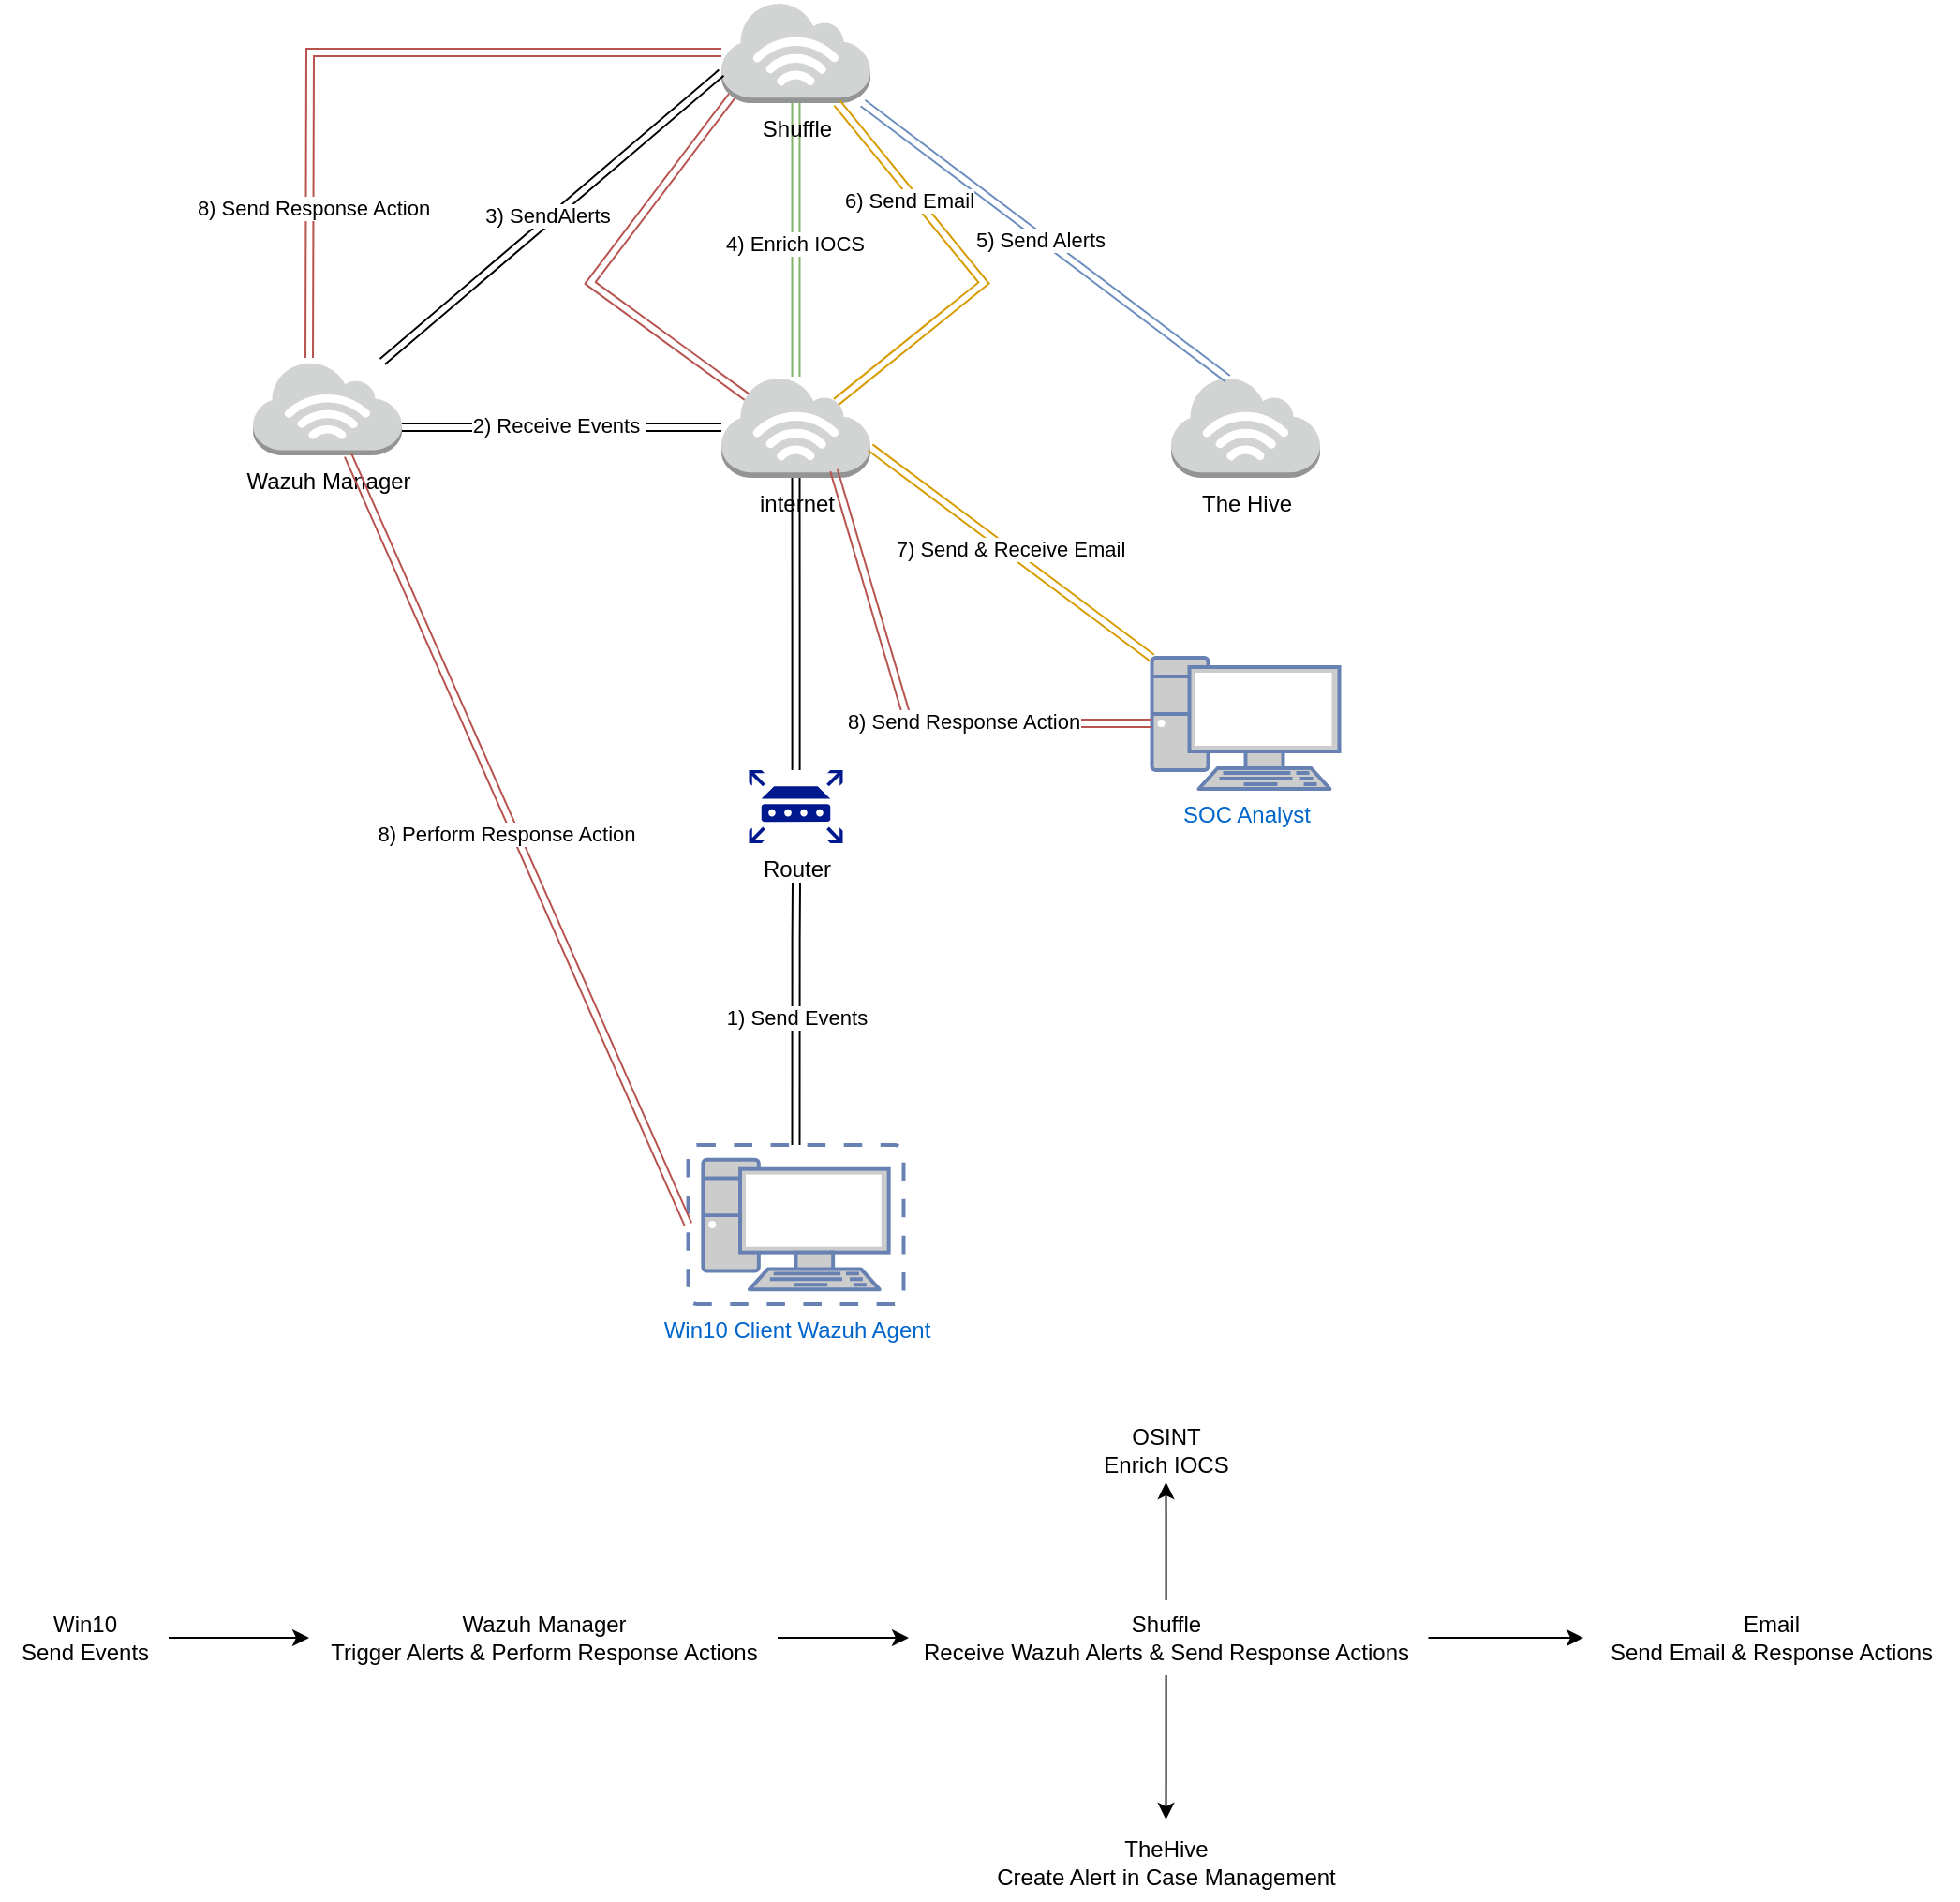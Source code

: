 <mxfile version="22.1.16" type="device">
  <diagram name="Page-1" id="Ui7ZzR2me5jPw9V2pB2A">
    <mxGraphModel dx="1950" dy="1802" grid="1" gridSize="10" guides="1" tooltips="1" connect="1" arrows="1" fold="1" page="1" pageScale="1" pageWidth="850" pageHeight="1100" math="0" shadow="0">
      <root>
        <mxCell id="0" />
        <mxCell id="1" parent="0" />
        <mxCell id="Bo_J6f6JGp_1QR0dRfJA-8" style="edgeStyle=orthogonalEdgeStyle;rounded=0;orthogonalLoop=1;jettySize=auto;html=1;exitX=0.5;exitY=0;exitDx=0;exitDy=0;exitPerimeter=0;startArrow=block;startFill=1;shape=link;" edge="1" parent="1" source="Bo_J6f6JGp_1QR0dRfJA-1">
          <mxGeometry relative="1" as="geometry">
            <mxPoint x="420" y="400" as="targetPoint" />
            <Array as="points">
              <mxPoint x="420" y="430" />
              <mxPoint x="420" y="430" />
            </Array>
          </mxGeometry>
        </mxCell>
        <mxCell id="Bo_J6f6JGp_1QR0dRfJA-9" value="1) Send Events" style="edgeLabel;html=1;align=center;verticalAlign=middle;resizable=0;points=[];" vertex="1" connectable="0" parent="Bo_J6f6JGp_1QR0dRfJA-8">
          <mxGeometry x="-0.024" relative="1" as="geometry">
            <mxPoint as="offset" />
          </mxGeometry>
        </mxCell>
        <mxCell id="Bo_J6f6JGp_1QR0dRfJA-1" value="Win10 Client Wazuh Agent" style="fontColor=#0066CC;verticalAlign=top;verticalLabelPosition=bottom;labelPosition=center;align=center;html=1;outlineConnect=0;fillColor=#CCCCCC;strokeColor=#6881B3;gradientColor=none;gradientDirection=north;strokeWidth=2;shape=mxgraph.networks.virtual_pc;" vertex="1" parent="1">
          <mxGeometry x="362.25" y="540" width="115" height="85" as="geometry" />
        </mxCell>
        <mxCell id="Bo_J6f6JGp_1QR0dRfJA-10" style="edgeStyle=orthogonalEdgeStyle;rounded=0;orthogonalLoop=1;jettySize=auto;html=1;shape=link;" edge="1" parent="1" source="Bo_J6f6JGp_1QR0dRfJA-2" target="Bo_J6f6JGp_1QR0dRfJA-3">
          <mxGeometry relative="1" as="geometry" />
        </mxCell>
        <mxCell id="Bo_J6f6JGp_1QR0dRfJA-2" value="Router" style="sketch=0;aspect=fixed;pointerEvents=1;shadow=0;dashed=0;html=1;strokeColor=none;labelPosition=center;verticalLabelPosition=bottom;verticalAlign=top;align=center;fillColor=#00188D;shape=mxgraph.mscae.enterprise.router" vertex="1" parent="1">
          <mxGeometry x="394.75" y="340" width="50" height="39" as="geometry" />
        </mxCell>
        <mxCell id="Bo_J6f6JGp_1QR0dRfJA-3" value="internet" style="outlineConnect=0;dashed=0;verticalLabelPosition=bottom;verticalAlign=top;align=center;html=1;shape=mxgraph.aws3.internet_3;fillColor=#D2D3D3;gradientColor=none;" vertex="1" parent="1">
          <mxGeometry x="380" y="130" width="79.5" height="54" as="geometry" />
        </mxCell>
        <mxCell id="Bo_J6f6JGp_1QR0dRfJA-4" value="The Hive" style="outlineConnect=0;dashed=0;verticalLabelPosition=bottom;verticalAlign=top;align=center;html=1;shape=mxgraph.aws3.internet_3;fillColor=#D2D3D3;gradientColor=none;" vertex="1" parent="1">
          <mxGeometry x="620" y="130" width="79.5" height="54" as="geometry" />
        </mxCell>
        <mxCell id="Bo_J6f6JGp_1QR0dRfJA-5" value="Wazuh Manager" style="outlineConnect=0;dashed=0;verticalLabelPosition=bottom;verticalAlign=top;align=center;html=1;shape=mxgraph.aws3.internet_3;fillColor=#D2D3D3;gradientColor=none;" vertex="1" parent="1">
          <mxGeometry x="130" y="122" width="79.5" height="50" as="geometry" />
        </mxCell>
        <mxCell id="Bo_J6f6JGp_1QR0dRfJA-13" style="edgeStyle=orthogonalEdgeStyle;rounded=0;orthogonalLoop=1;jettySize=auto;html=1;shape=link;fillColor=#d5e8d4;strokeColor=#82b366;" edge="1" parent="1" source="Bo_J6f6JGp_1QR0dRfJA-6" target="Bo_J6f6JGp_1QR0dRfJA-3">
          <mxGeometry relative="1" as="geometry" />
        </mxCell>
        <mxCell id="Bo_J6f6JGp_1QR0dRfJA-16" value="4) Enrich IOCS" style="edgeLabel;html=1;align=center;verticalAlign=middle;resizable=0;points=[];" vertex="1" connectable="0" parent="Bo_J6f6JGp_1QR0dRfJA-13">
          <mxGeometry x="0.023" y="-1" relative="1" as="geometry">
            <mxPoint as="offset" />
          </mxGeometry>
        </mxCell>
        <mxCell id="Bo_J6f6JGp_1QR0dRfJA-27" style="edgeStyle=orthogonalEdgeStyle;rounded=0;orthogonalLoop=1;jettySize=auto;html=1;shape=link;fillColor=#f8cecc;strokeColor=#b85450;" edge="1" parent="1" source="Bo_J6f6JGp_1QR0dRfJA-6">
          <mxGeometry relative="1" as="geometry">
            <mxPoint x="160" y="120" as="targetPoint" />
          </mxGeometry>
        </mxCell>
        <mxCell id="Bo_J6f6JGp_1QR0dRfJA-28" value="8) Send Response Action" style="edgeLabel;html=1;align=center;verticalAlign=middle;resizable=0;points=[];" vertex="1" connectable="0" parent="Bo_J6f6JGp_1QR0dRfJA-27">
          <mxGeometry x="0.58" y="2" relative="1" as="geometry">
            <mxPoint as="offset" />
          </mxGeometry>
        </mxCell>
        <mxCell id="Bo_J6f6JGp_1QR0dRfJA-6" value="Shuffle" style="outlineConnect=0;dashed=0;verticalLabelPosition=bottom;verticalAlign=top;align=center;html=1;shape=mxgraph.aws3.internet_3;fillColor=#D2D3D3;gradientColor=none;" vertex="1" parent="1">
          <mxGeometry x="380" y="-70" width="79.5" height="54" as="geometry" />
        </mxCell>
        <mxCell id="Bo_J6f6JGp_1QR0dRfJA-7" value="SOC Analyst" style="fontColor=#0066CC;verticalAlign=top;verticalLabelPosition=bottom;labelPosition=center;align=center;html=1;outlineConnect=0;fillColor=#CCCCCC;strokeColor=#6881B3;gradientColor=none;gradientDirection=north;strokeWidth=2;shape=mxgraph.networks.pc;" vertex="1" parent="1">
          <mxGeometry x="609.75" y="280" width="100" height="70" as="geometry" />
        </mxCell>
        <mxCell id="Bo_J6f6JGp_1QR0dRfJA-11" style="edgeStyle=orthogonalEdgeStyle;rounded=0;orthogonalLoop=1;jettySize=auto;html=1;entryX=1;entryY=0.7;entryDx=0;entryDy=0;entryPerimeter=0;shape=link;" edge="1" parent="1" source="Bo_J6f6JGp_1QR0dRfJA-3" target="Bo_J6f6JGp_1QR0dRfJA-5">
          <mxGeometry relative="1" as="geometry" />
        </mxCell>
        <mxCell id="Bo_J6f6JGp_1QR0dRfJA-14" value="2) Receive Events&amp;nbsp;" style="edgeLabel;html=1;align=center;verticalAlign=middle;resizable=0;points=[];" vertex="1" connectable="0" parent="Bo_J6f6JGp_1QR0dRfJA-11">
          <mxGeometry x="0.021" y="-1" relative="1" as="geometry">
            <mxPoint as="offset" />
          </mxGeometry>
        </mxCell>
        <mxCell id="Bo_J6f6JGp_1QR0dRfJA-12" style="rounded=0;orthogonalLoop=1;jettySize=auto;html=1;entryX=0;entryY=0.7;entryDx=0;entryDy=0;entryPerimeter=0;shape=link;" edge="1" parent="1" source="Bo_J6f6JGp_1QR0dRfJA-5" target="Bo_J6f6JGp_1QR0dRfJA-6">
          <mxGeometry relative="1" as="geometry" />
        </mxCell>
        <mxCell id="Bo_J6f6JGp_1QR0dRfJA-15" value="3) SendAlerts" style="edgeLabel;html=1;align=center;verticalAlign=middle;resizable=0;points=[];" vertex="1" connectable="0" parent="Bo_J6f6JGp_1QR0dRfJA-12">
          <mxGeometry x="-0.021" y="2" relative="1" as="geometry">
            <mxPoint y="-1" as="offset" />
          </mxGeometry>
        </mxCell>
        <mxCell id="Bo_J6f6JGp_1QR0dRfJA-17" style="rounded=0;orthogonalLoop=1;jettySize=auto;html=1;entryX=0.38;entryY=0.02;entryDx=0;entryDy=0;entryPerimeter=0;shape=link;fillColor=#dae8fc;strokeColor=#6c8ebf;" edge="1" parent="1" source="Bo_J6f6JGp_1QR0dRfJA-6" target="Bo_J6f6JGp_1QR0dRfJA-4">
          <mxGeometry relative="1" as="geometry" />
        </mxCell>
        <mxCell id="Bo_J6f6JGp_1QR0dRfJA-18" value="5) Send Alerts" style="edgeLabel;html=1;align=center;verticalAlign=middle;resizable=0;points=[];" vertex="1" connectable="0" parent="Bo_J6f6JGp_1QR0dRfJA-17">
          <mxGeometry x="-0.023" y="-1" relative="1" as="geometry">
            <mxPoint as="offset" />
          </mxGeometry>
        </mxCell>
        <mxCell id="Bo_J6f6JGp_1QR0dRfJA-19" style="rounded=0;orthogonalLoop=1;jettySize=auto;html=1;entryX=0.77;entryY=0.25;entryDx=0;entryDy=0;entryPerimeter=0;shape=link;fillColor=#ffe6cc;strokeColor=#d79b00;" edge="1" parent="1" source="Bo_J6f6JGp_1QR0dRfJA-6" target="Bo_J6f6JGp_1QR0dRfJA-3">
          <mxGeometry relative="1" as="geometry">
            <Array as="points">
              <mxPoint x="520" y="80" />
            </Array>
          </mxGeometry>
        </mxCell>
        <mxCell id="Bo_J6f6JGp_1QR0dRfJA-21" value="6) Send Email" style="edgeLabel;html=1;align=center;verticalAlign=middle;resizable=0;points=[];" vertex="1" connectable="0" parent="Bo_J6f6JGp_1QR0dRfJA-19">
          <mxGeometry x="-0.429" y="-3" relative="1" as="geometry">
            <mxPoint as="offset" />
          </mxGeometry>
        </mxCell>
        <mxCell id="Bo_J6f6JGp_1QR0dRfJA-20" style="rounded=0;orthogonalLoop=1;jettySize=auto;html=1;exitX=1;exitY=0.7;exitDx=0;exitDy=0;exitPerimeter=0;entryX=0;entryY=0;entryDx=0;entryDy=0;entryPerimeter=0;shape=link;fillColor=#ffe6cc;strokeColor=#d79b00;" edge="1" parent="1" source="Bo_J6f6JGp_1QR0dRfJA-3" target="Bo_J6f6JGp_1QR0dRfJA-7">
          <mxGeometry relative="1" as="geometry" />
        </mxCell>
        <mxCell id="Bo_J6f6JGp_1QR0dRfJA-22" value="7) Send &amp;amp; Receive Email" style="edgeLabel;html=1;align=center;verticalAlign=middle;resizable=0;points=[];" vertex="1" connectable="0" parent="Bo_J6f6JGp_1QR0dRfJA-20">
          <mxGeometry x="-0.02" y="1" relative="1" as="geometry">
            <mxPoint as="offset" />
          </mxGeometry>
        </mxCell>
        <mxCell id="Bo_J6f6JGp_1QR0dRfJA-23" style="rounded=0;orthogonalLoop=1;jettySize=auto;html=1;entryX=0.755;entryY=0.926;entryDx=0;entryDy=0;entryPerimeter=0;shape=link;fillColor=#f8cecc;strokeColor=#b85450;" edge="1" parent="1" source="Bo_J6f6JGp_1QR0dRfJA-7" target="Bo_J6f6JGp_1QR0dRfJA-3">
          <mxGeometry relative="1" as="geometry">
            <Array as="points">
              <mxPoint x="480" y="315" />
            </Array>
          </mxGeometry>
        </mxCell>
        <mxCell id="Bo_J6f6JGp_1QR0dRfJA-24" value="8) Send Response Action" style="edgeLabel;html=1;align=center;verticalAlign=middle;resizable=0;points=[];" vertex="1" connectable="0" parent="Bo_J6f6JGp_1QR0dRfJA-23">
          <mxGeometry x="-0.255" y="-1" relative="1" as="geometry">
            <mxPoint as="offset" />
          </mxGeometry>
        </mxCell>
        <mxCell id="Bo_J6f6JGp_1QR0dRfJA-25" style="rounded=0;orthogonalLoop=1;jettySize=auto;html=1;exitX=0.17;exitY=0.2;exitDx=0;exitDy=0;exitPerimeter=0;entryX=0.07;entryY=0.93;entryDx=0;entryDy=0;entryPerimeter=0;shape=link;fillColor=#f8cecc;strokeColor=#b85450;" edge="1" parent="1" source="Bo_J6f6JGp_1QR0dRfJA-3" target="Bo_J6f6JGp_1QR0dRfJA-6">
          <mxGeometry relative="1" as="geometry">
            <Array as="points">
              <mxPoint x="310" y="80" />
            </Array>
          </mxGeometry>
        </mxCell>
        <mxCell id="Bo_J6f6JGp_1QR0dRfJA-29" style="rounded=0;orthogonalLoop=1;jettySize=auto;html=1;entryX=0;entryY=0.5;entryDx=0;entryDy=0;entryPerimeter=0;shape=link;fillColor=#f8cecc;strokeColor=#b85450;" edge="1" parent="1" source="Bo_J6f6JGp_1QR0dRfJA-5" target="Bo_J6f6JGp_1QR0dRfJA-1">
          <mxGeometry relative="1" as="geometry" />
        </mxCell>
        <mxCell id="Bo_J6f6JGp_1QR0dRfJA-30" value="8) Perform Response Action" style="edgeLabel;html=1;align=center;verticalAlign=middle;resizable=0;points=[];" vertex="1" connectable="0" parent="Bo_J6f6JGp_1QR0dRfJA-29">
          <mxGeometry x="-0.028" y="-5" relative="1" as="geometry">
            <mxPoint as="offset" />
          </mxGeometry>
        </mxCell>
        <mxCell id="Bo_J6f6JGp_1QR0dRfJA-32" style="edgeStyle=orthogonalEdgeStyle;rounded=0;orthogonalLoop=1;jettySize=auto;html=1;" edge="1" parent="1" source="Bo_J6f6JGp_1QR0dRfJA-31">
          <mxGeometry relative="1" as="geometry">
            <mxPoint x="160" y="803" as="targetPoint" />
          </mxGeometry>
        </mxCell>
        <mxCell id="Bo_J6f6JGp_1QR0dRfJA-31" value="Win10&lt;br&gt;Send Events" style="text;html=1;align=center;verticalAlign=middle;resizable=0;points=[];autosize=1;strokeColor=none;fillColor=none;" vertex="1" parent="1">
          <mxGeometry x="-5" y="783" width="90" height="40" as="geometry" />
        </mxCell>
        <mxCell id="Bo_J6f6JGp_1QR0dRfJA-34" style="edgeStyle=orthogonalEdgeStyle;rounded=0;orthogonalLoop=1;jettySize=auto;html=1;" edge="1" parent="1" source="Bo_J6f6JGp_1QR0dRfJA-33">
          <mxGeometry relative="1" as="geometry">
            <mxPoint x="480" y="803" as="targetPoint" />
          </mxGeometry>
        </mxCell>
        <mxCell id="Bo_J6f6JGp_1QR0dRfJA-33" value="Wazuh Manager&lt;br&gt;Trigger Alerts &amp;amp; Perform Response Actions" style="text;html=1;align=center;verticalAlign=middle;resizable=0;points=[];autosize=1;strokeColor=none;fillColor=none;" vertex="1" parent="1">
          <mxGeometry x="160" y="783" width="250" height="40" as="geometry" />
        </mxCell>
        <mxCell id="Bo_J6f6JGp_1QR0dRfJA-36" style="edgeStyle=orthogonalEdgeStyle;rounded=0;orthogonalLoop=1;jettySize=auto;html=1;" edge="1" parent="1" source="Bo_J6f6JGp_1QR0dRfJA-35">
          <mxGeometry relative="1" as="geometry">
            <mxPoint x="840" y="803" as="targetPoint" />
          </mxGeometry>
        </mxCell>
        <mxCell id="Bo_J6f6JGp_1QR0dRfJA-38" style="edgeStyle=orthogonalEdgeStyle;rounded=0;orthogonalLoop=1;jettySize=auto;html=1;" edge="1" parent="1" source="Bo_J6f6JGp_1QR0dRfJA-35">
          <mxGeometry relative="1" as="geometry">
            <mxPoint x="617.25" y="720" as="targetPoint" />
          </mxGeometry>
        </mxCell>
        <mxCell id="Bo_J6f6JGp_1QR0dRfJA-40" style="edgeStyle=orthogonalEdgeStyle;rounded=0;orthogonalLoop=1;jettySize=auto;html=1;" edge="1" parent="1" source="Bo_J6f6JGp_1QR0dRfJA-35">
          <mxGeometry relative="1" as="geometry">
            <mxPoint x="617.25" y="900" as="targetPoint" />
          </mxGeometry>
        </mxCell>
        <mxCell id="Bo_J6f6JGp_1QR0dRfJA-35" value="Shuffle&lt;br&gt;Receive Wazuh Alerts &amp;amp; Send Response Actions" style="text;html=1;align=center;verticalAlign=middle;resizable=0;points=[];autosize=1;strokeColor=none;fillColor=none;" vertex="1" parent="1">
          <mxGeometry x="477.25" y="783" width="280" height="40" as="geometry" />
        </mxCell>
        <mxCell id="Bo_J6f6JGp_1QR0dRfJA-37" value="Email&lt;br&gt;Send Email &amp;amp; Response Actions" style="text;html=1;align=center;verticalAlign=middle;resizable=0;points=[];autosize=1;strokeColor=none;fillColor=none;" vertex="1" parent="1">
          <mxGeometry x="840" y="783" width="200" height="40" as="geometry" />
        </mxCell>
        <mxCell id="Bo_J6f6JGp_1QR0dRfJA-39" value="OSINT&lt;br&gt;Enrich IOCS" style="text;html=1;align=center;verticalAlign=middle;resizable=0;points=[];autosize=1;strokeColor=none;fillColor=none;" vertex="1" parent="1">
          <mxGeometry x="572.25" y="683" width="90" height="40" as="geometry" />
        </mxCell>
        <mxCell id="Bo_J6f6JGp_1QR0dRfJA-41" value="TheHive&lt;br&gt;Create Alert in Case Management" style="text;html=1;align=center;verticalAlign=middle;resizable=0;points=[];autosize=1;strokeColor=none;fillColor=none;" vertex="1" parent="1">
          <mxGeometry x="517.25" y="903" width="200" height="40" as="geometry" />
        </mxCell>
      </root>
    </mxGraphModel>
  </diagram>
</mxfile>
